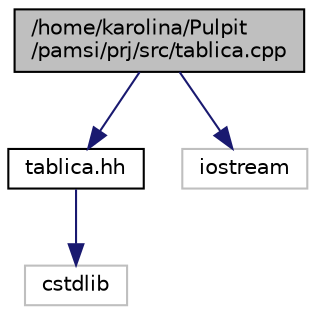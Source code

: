 digraph "/home/karolina/Pulpit/pamsi/prj/src/tablica.cpp"
{
  edge [fontname="Helvetica",fontsize="10",labelfontname="Helvetica",labelfontsize="10"];
  node [fontname="Helvetica",fontsize="10",shape=record];
  Node1 [label="/home/karolina/Pulpit\l/pamsi/prj/src/tablica.cpp",height=0.2,width=0.4,color="black", fillcolor="grey75", style="filled" fontcolor="black"];
  Node1 -> Node2 [color="midnightblue",fontsize="10",style="solid"];
  Node2 [label="tablica.hh",height=0.2,width=0.4,color="black", fillcolor="white", style="filled",URL="$tablica_8hh.html"];
  Node2 -> Node3 [color="midnightblue",fontsize="10",style="solid"];
  Node3 [label="cstdlib",height=0.2,width=0.4,color="grey75", fillcolor="white", style="filled"];
  Node1 -> Node4 [color="midnightblue",fontsize="10",style="solid"];
  Node4 [label="iostream",height=0.2,width=0.4,color="grey75", fillcolor="white", style="filled"];
}

